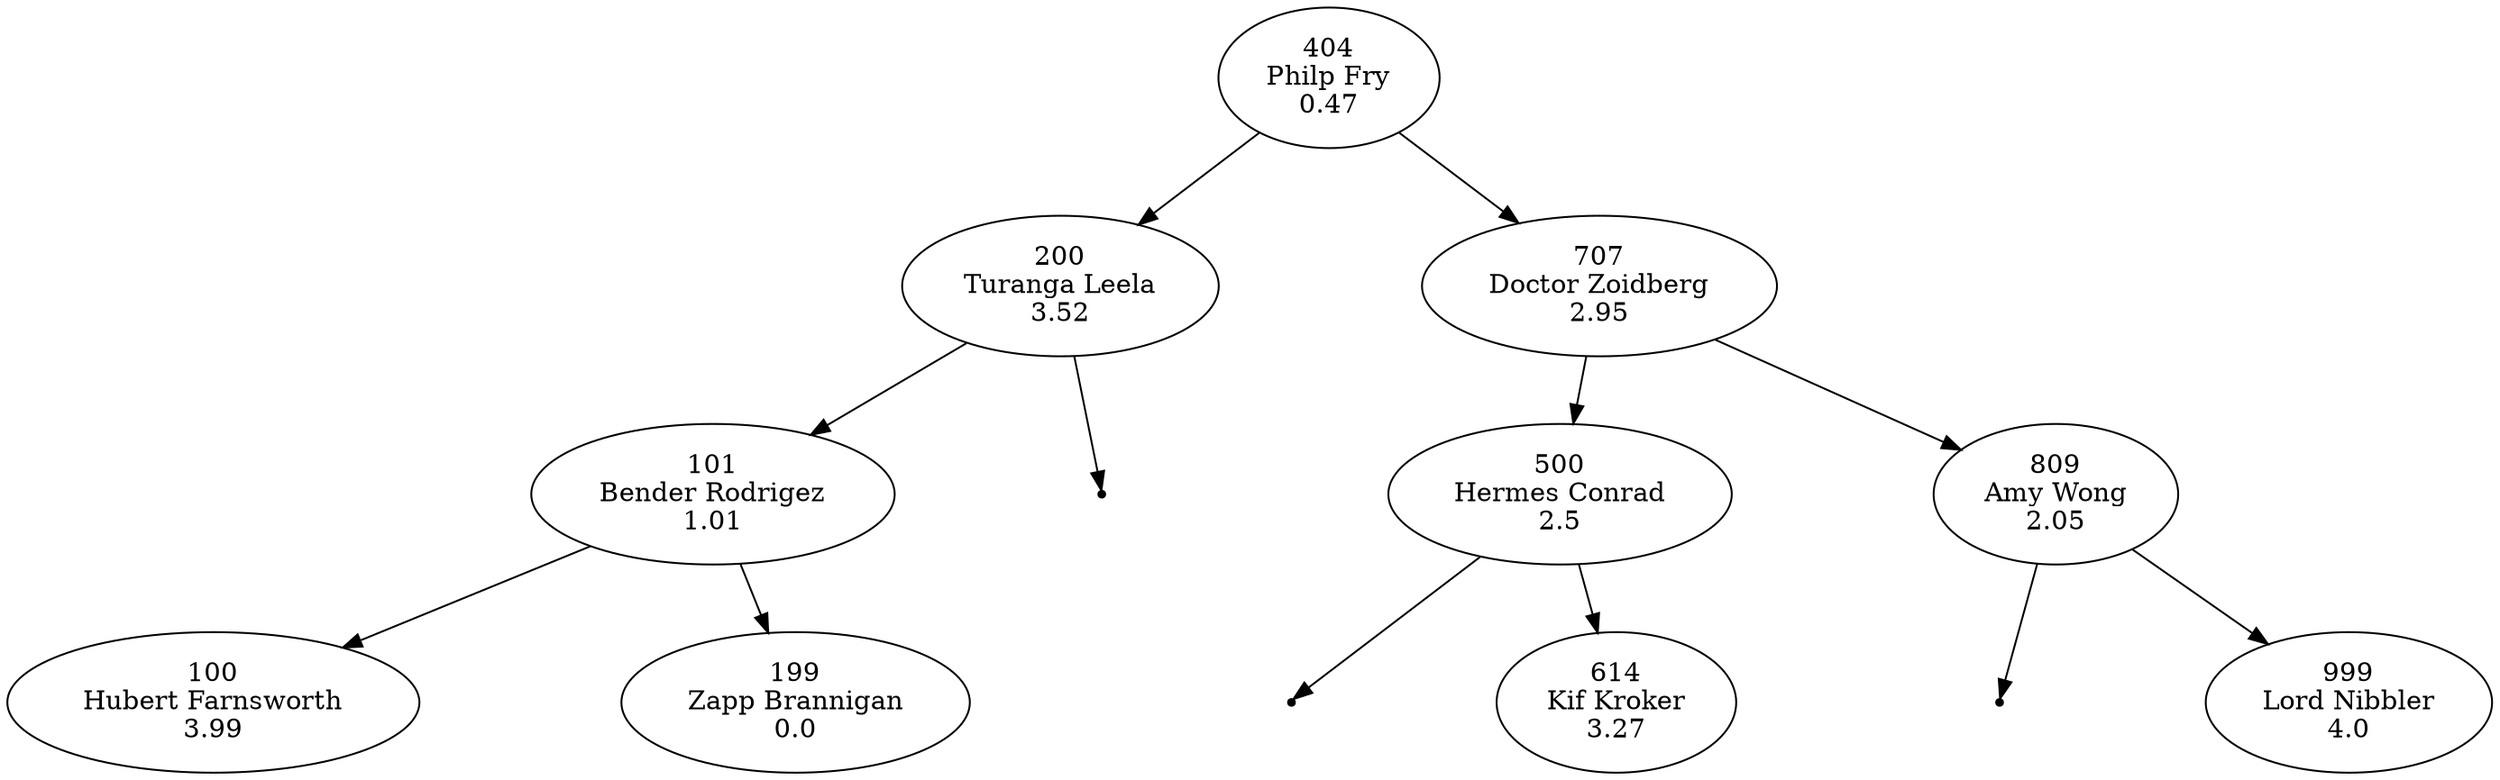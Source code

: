 strict digraph BST{
	nodesep=1.5;
	ranksep=0.5
	"404\nPhilp Fry\n0.47" -> "200\nTuranga Leela\n3.52";
	"404\nPhilp Fry\n0.47" -> "707\nDoctor Zoidberg\n2.95";
	"200\nTuranga Leela\n3.52" -> "101\nBender Rodrigez\n1.01";
	null1 [shape=point];
	"200\nTuranga Leela\n3.52" -> null1;
	"101\nBender Rodrigez\n1.01" -> "100\nHubert Farnsworth\n3.99";
	"101\nBender Rodrigez\n1.01" -> "199\nZapp Brannigan\n0.0";
	"707\nDoctor Zoidberg\n2.95" -> "500\nHermes Conrad\n2.5";
	"707\nDoctor Zoidberg\n2.95" -> "809\nAmy Wong\n2.05";
	null2 [shape=point];
	"500\nHermes Conrad\n2.5" -> null2;
	"500\nHermes Conrad\n2.5" -> "614\nKif Kroker\n3.27";
	null3 [shape=point];
	"809\nAmy Wong\n2.05" -> null3;
	"809\nAmy Wong\n2.05" -> "999\nLord Nibbler\n4.0";
}